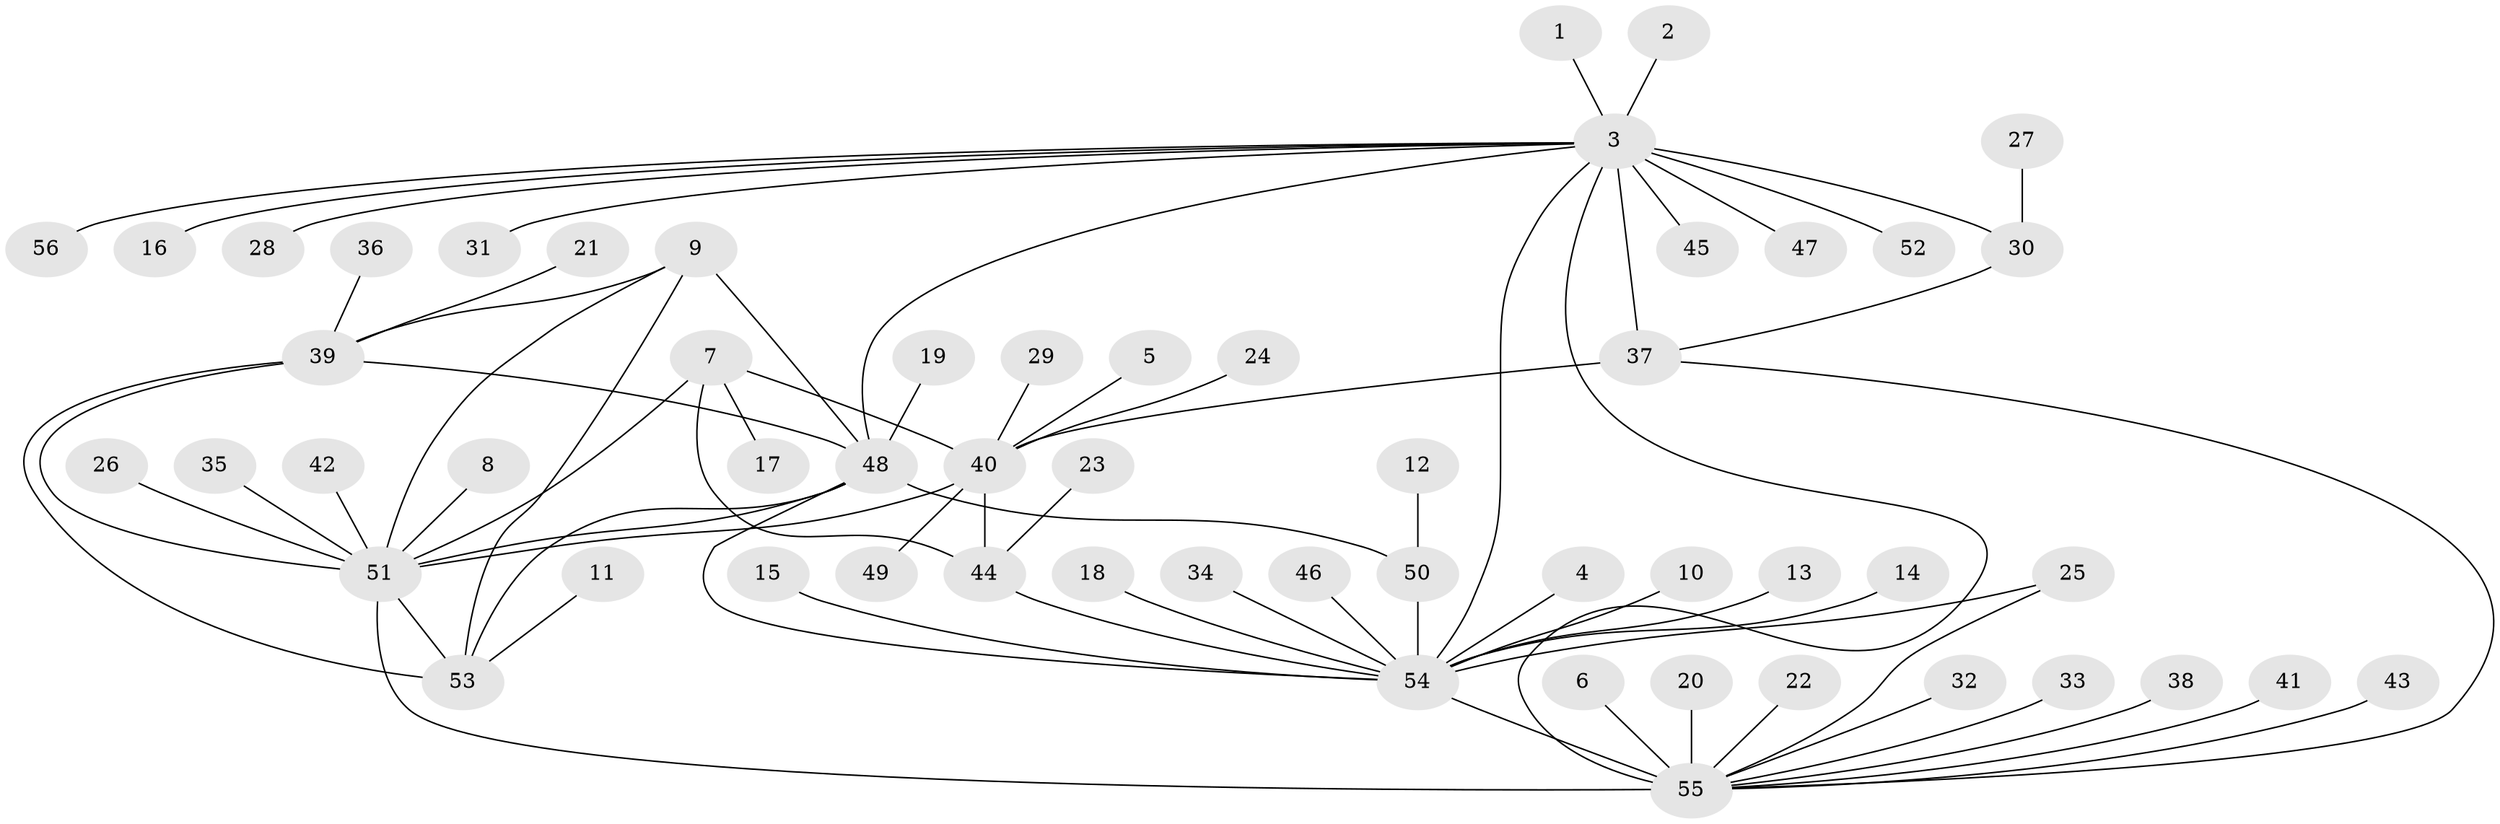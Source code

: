 // original degree distribution, {5: 0.018018018018018018, 8: 0.05405405405405406, 15: 0.009009009009009009, 6: 0.018018018018018018, 7: 0.05405405405405406, 12: 0.009009009009009009, 11: 0.018018018018018018, 4: 0.02702702702702703, 10: 0.018018018018018018, 9: 0.009009009009009009, 2: 0.13513513513513514, 1: 0.6306306306306306}
// Generated by graph-tools (version 1.1) at 2025/50/03/09/25 03:50:31]
// undirected, 56 vertices, 72 edges
graph export_dot {
graph [start="1"]
  node [color=gray90,style=filled];
  1;
  2;
  3;
  4;
  5;
  6;
  7;
  8;
  9;
  10;
  11;
  12;
  13;
  14;
  15;
  16;
  17;
  18;
  19;
  20;
  21;
  22;
  23;
  24;
  25;
  26;
  27;
  28;
  29;
  30;
  31;
  32;
  33;
  34;
  35;
  36;
  37;
  38;
  39;
  40;
  41;
  42;
  43;
  44;
  45;
  46;
  47;
  48;
  49;
  50;
  51;
  52;
  53;
  54;
  55;
  56;
  1 -- 3 [weight=1.0];
  2 -- 3 [weight=1.0];
  3 -- 16 [weight=1.0];
  3 -- 28 [weight=1.0];
  3 -- 30 [weight=3.0];
  3 -- 31 [weight=1.0];
  3 -- 37 [weight=3.0];
  3 -- 45 [weight=1.0];
  3 -- 47 [weight=1.0];
  3 -- 48 [weight=1.0];
  3 -- 52 [weight=1.0];
  3 -- 54 [weight=1.0];
  3 -- 55 [weight=1.0];
  3 -- 56 [weight=1.0];
  4 -- 54 [weight=1.0];
  5 -- 40 [weight=1.0];
  6 -- 55 [weight=1.0];
  7 -- 17 [weight=1.0];
  7 -- 40 [weight=3.0];
  7 -- 44 [weight=1.0];
  7 -- 51 [weight=1.0];
  8 -- 51 [weight=1.0];
  9 -- 39 [weight=1.0];
  9 -- 48 [weight=1.0];
  9 -- 51 [weight=1.0];
  9 -- 53 [weight=1.0];
  10 -- 54 [weight=1.0];
  11 -- 53 [weight=1.0];
  12 -- 50 [weight=1.0];
  13 -- 54 [weight=1.0];
  14 -- 54 [weight=1.0];
  15 -- 54 [weight=1.0];
  18 -- 54 [weight=1.0];
  19 -- 48 [weight=1.0];
  20 -- 55 [weight=1.0];
  21 -- 39 [weight=1.0];
  22 -- 55 [weight=1.0];
  23 -- 44 [weight=1.0];
  24 -- 40 [weight=1.0];
  25 -- 54 [weight=1.0];
  25 -- 55 [weight=1.0];
  26 -- 51 [weight=1.0];
  27 -- 30 [weight=1.0];
  29 -- 40 [weight=1.0];
  30 -- 37 [weight=1.0];
  32 -- 55 [weight=1.0];
  33 -- 55 [weight=1.0];
  34 -- 54 [weight=1.0];
  35 -- 51 [weight=1.0];
  36 -- 39 [weight=1.0];
  37 -- 40 [weight=1.0];
  37 -- 55 [weight=1.0];
  38 -- 55 [weight=1.0];
  39 -- 48 [weight=1.0];
  39 -- 51 [weight=1.0];
  39 -- 53 [weight=1.0];
  40 -- 44 [weight=3.0];
  40 -- 49 [weight=1.0];
  40 -- 51 [weight=1.0];
  41 -- 55 [weight=1.0];
  42 -- 51 [weight=1.0];
  43 -- 55 [weight=1.0];
  44 -- 54 [weight=1.0];
  46 -- 54 [weight=1.0];
  48 -- 50 [weight=1.0];
  48 -- 51 [weight=1.0];
  48 -- 53 [weight=1.0];
  48 -- 54 [weight=2.0];
  50 -- 54 [weight=4.0];
  51 -- 53 [weight=1.0];
  51 -- 55 [weight=4.0];
  54 -- 55 [weight=2.0];
}

